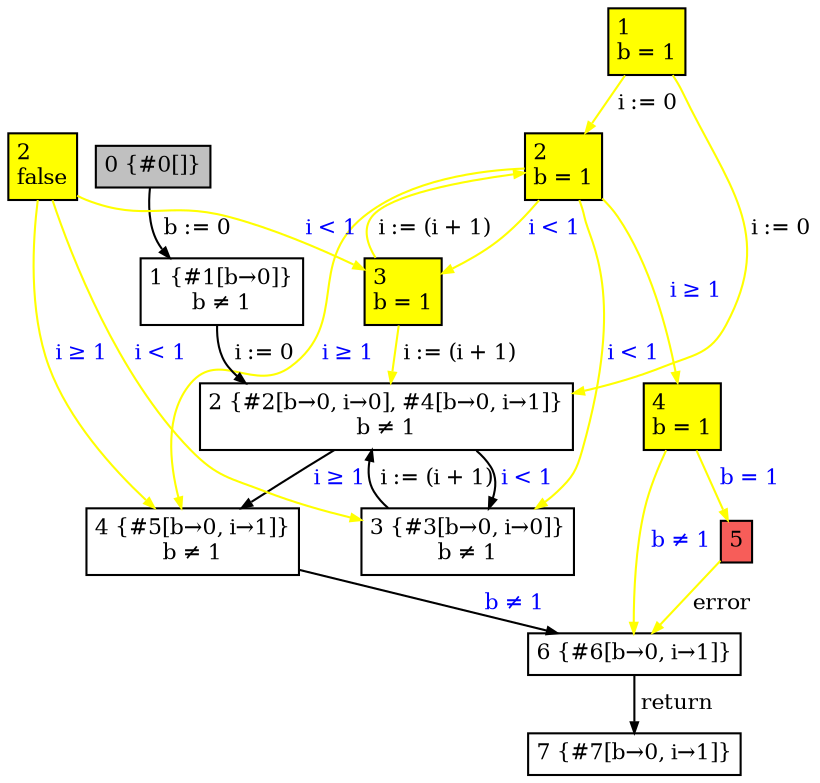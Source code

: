 digraph {
	ranksep=0.10
	nodesep=0.12
	node[fontsize=10.5,shape=box,height=0.02,width=0.02,margin="0.05,0.05"]
	edge[fontsize=10.5,arrowsize=0.5]

	0 [label="0 {#0[]}",style=filled,fillcolor=gray]
	1 [label="2\lb = 1",style=filled,fillcolor=yellow]
	2 [label="1 {#1[b→0]}\lb ≠ 1"]
	3 [label="3 {#3[b→0, i→0]}\lb ≠ 1"]
	4 [label="4\lb = 1",style=filled,fillcolor=yellow]
	5 [label="6 {#6[b→0, i→1]}"]
	6 [label="2 {#2[b→0, i→0], #4[b→0, i→1]}\lb ≠ 1"]
	7 [label="3\lb = 1",style=filled,fillcolor=yellow]
	8 [label="7 {#7[b→0, i→1]}"]
	9 [label="1\lb = 1",style=filled,fillcolor=yellow]
	10 [label="2\lfalse",style=filled,fillcolor=yellow]
	11 [label="4 {#5[b→0, i→1]}\lb ≠ 1"]
	12 [label="5",style=filled,fillcolor="#F75D59"]


	10->3[label=" i < 1",fontcolor="#0000FF", color=yellow]
	6->11[label=" i ≥ 1",fontcolor="#0000FF"]
	1->7[label=" i < 1",fontcolor="#0000FF", color=yellow]
	7->6[label=" i := (i + 1)", color=yellow]
	3->6[label=" i := (i + 1)"]
	7->1[label=" i := (i + 1)", color=yellow]
	1->4[label=" i ≥ 1",fontcolor="#0000FF", color=yellow]
	11->5[label=" b ≠ 1",fontcolor="#0000FF"]
	1->3[label=" i < 1",fontcolor="#0000FF", color=yellow]
	4->12[label=" b = 1",fontcolor="#0000FF", color=yellow]
	9->1[label=" i := 0", color=yellow]
	2->6[label=" i := 0"]
	5->8[label=" return"]
	1->11[label=" i ≥ 1",fontcolor="#0000FF", color=yellow]
	10->11[label=" i ≥ 1",fontcolor="#0000FF", color=yellow]
	6->3[label=" i < 1",fontcolor="#0000FF"]
	12->5[label=" error", color=yellow]
	9->6[label=" i := 0", color=yellow]
	10->7[label=" i < 1",fontcolor="#0000FF", color=yellow]
	4->5[label=" b ≠ 1",fontcolor="#0000FF", color=yellow]
	0->2[label=" b := 0"]
}